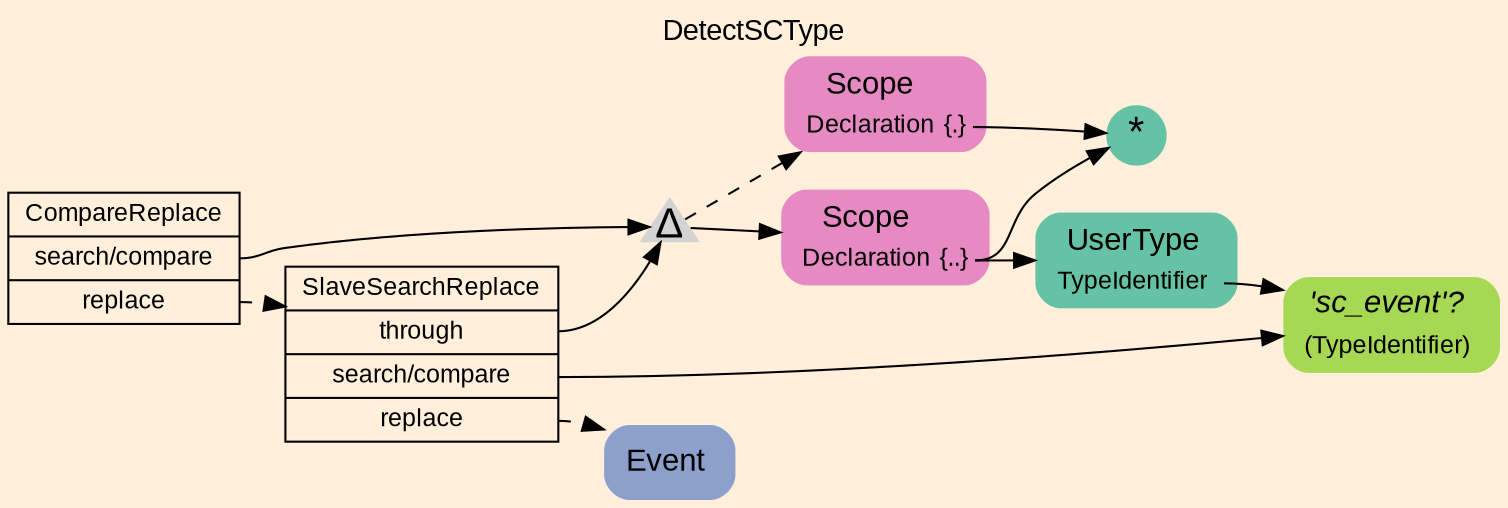 digraph "DetectSCType" {
label = "DetectSCType"
labelloc = t
graph [
    rankdir = "LR"
    ranksep = 0.3
    bgcolor = antiquewhite1
    color = black
    fontcolor = black
    fontname = "Arial"
];
node [
    fontname = "Arial"
];
edge [
    fontname = "Arial"
];

// -------------------- transformation figure --------------------
// -------- block CR#B-3-0 ----------
"CR#B-3-0" [
    shape = "record"
    fillcolor = antiquewhite1
    fontsize = "12"
    fontcolor = black
    label = "<fixed> CompareReplace | <port0> search/compare | <port1> replace"
    style = "filled"
    color = black
];

// -------- block #B-2-1 ----------
"#B-2-1" [
    shape = "triangle"
    fontsize = "12"
    fontcolor = black
    label = <<FONT POINT-SIZE="20" COLOR="black">Δ</FONT>>
    style = "filled"
    penwidth = 0.0
    fixedsize = true
    width = 0.4
    height = 0.4
];

// -------- block #B-2-2 ----------
"#B-2-2" [
    shape = "plaintext"
    fillcolor = "/set28/4"
    fontsize = "12"
    fontcolor = black
    label = <<TABLE BORDER="0" CELLBORDER="0" CELLSPACING="0">
     <TR><TD><FONT POINT-SIZE="15" COLOR="black">Scope</FONT></TD><TD></TD></TR>
     <TR><TD><FONT POINT-SIZE="12" COLOR="black">Declaration</FONT></TD><TD PORT="port0"><FONT POINT-SIZE="12" COLOR="black">{..}</FONT></TD></TR>
    </TABLE>>
    style = "rounded,filled"
];

// -------- block #B-2-4 ----------
"#B-2-4" [
    shape = "circle"
    fillcolor = "/set28/1"
    fontsize = "12"
    fontcolor = black
    label = <<FONT POINT-SIZE="20" COLOR="black">*</FONT>>
    style = "filled"
    penwidth = 0.0
    fixedsize = true
    width = 0.4
    height = 0.4
];

// -------- block #B-2-5 ----------
"#B-2-5" [
    shape = "plaintext"
    fillcolor = "/set28/1"
    fontsize = "12"
    fontcolor = black
    label = <<TABLE BORDER="0" CELLBORDER="0" CELLSPACING="0">
     <TR><TD><FONT POINT-SIZE="15" COLOR="black">UserType</FONT></TD><TD></TD></TR>
     <TR><TD><FONT POINT-SIZE="12" COLOR="black">TypeIdentifier</FONT></TD><TD PORT="port0"></TD></TR>
    </TABLE>>
    style = "rounded,filled"
];

// -------- block #B-2-6 ----------
"#B-2-6" [
    shape = "plaintext"
    fillcolor = "/set28/5"
    fontsize = "12"
    fontcolor = black
    label = <<TABLE BORDER="0" CELLBORDER="0" CELLSPACING="0">
     <TR><TD><FONT POINT-SIZE="15" COLOR="black"><I>'sc_event'?</I></FONT></TD><TD></TD></TR>
     <TR><TD><FONT POINT-SIZE="12" COLOR="black">(TypeIdentifier)</FONT></TD><TD PORT="port0"></TD></TR>
    </TABLE>>
    style = "rounded,filled"
];

// -------- block #B-2-3 ----------
"#B-2-3" [
    shape = "plaintext"
    fillcolor = "/set28/4"
    fontsize = "12"
    fontcolor = black
    label = <<TABLE BORDER="0" CELLBORDER="0" CELLSPACING="0">
     <TR><TD><FONT POINT-SIZE="15" COLOR="black">Scope</FONT></TD><TD></TD></TR>
     <TR><TD><FONT POINT-SIZE="12" COLOR="black">Declaration</FONT></TD><TD PORT="port0"><FONT POINT-SIZE="12" COLOR="black">{.}</FONT></TD></TR>
    </TABLE>>
    style = "rounded,filled"
];

// -------- block #B-2-7 ----------
"#B-2-7" [
    shape = "record"
    fillcolor = antiquewhite1
    fontsize = "12"
    fontcolor = black
    label = "<fixed> SlaveSearchReplace | <port0> through | <port1> search/compare | <port2> replace"
    style = "filled"
    color = black
];

// -------- block #B-2-0 ----------
"#B-2-0" [
    shape = "plaintext"
    fillcolor = "/set28/3"
    fontsize = "12"
    fontcolor = black
    label = <<TABLE BORDER="0" CELLBORDER="0" CELLSPACING="0">
     <TR><TD><FONT POINT-SIZE="15" COLOR="black">Event</FONT></TD><TD></TD></TR>
    </TABLE>>
    style = "rounded,filled"
];

"CR#B-3-0":port0 -> "#B-2-1" [
    color = black
    fontcolor = black
];

"CR#B-3-0":port1 -> "#B-2-7" [
    style="dashed"
    color = black
    fontcolor = black
];

"#B-2-1" -> "#B-2-2" [
    color = black
    fontcolor = black
];

"#B-2-1" -> "#B-2-3" [
    style="dashed"
    color = black
    fontcolor = black
];

"#B-2-2":port0 -> "#B-2-4" [
    color = black
    fontcolor = black
];

"#B-2-2":port0 -> "#B-2-5" [
    color = black
    fontcolor = black
];

"#B-2-5":port0 -> "#B-2-6" [
    color = black
    fontcolor = black
];

"#B-2-3":port0 -> "#B-2-4" [
    color = black
    fontcolor = black
];

"#B-2-7":port0 -> "#B-2-1" [
    color = black
    fontcolor = black
];

"#B-2-7":port1 -> "#B-2-6" [
    color = black
    fontcolor = black
];

"#B-2-7":port2 -> "#B-2-0" [
    style="dashed"
    color = black
    fontcolor = black
];


}
